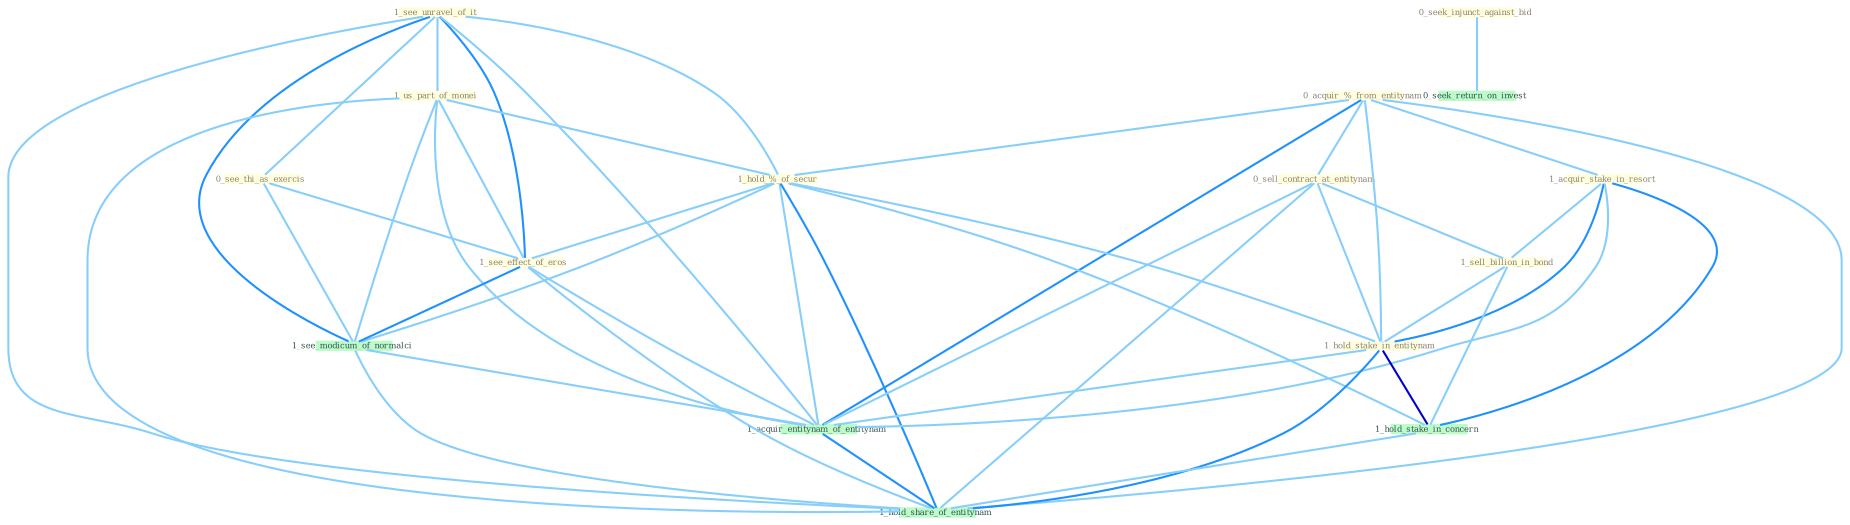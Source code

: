 Graph G{ 
    node
    [shape=polygon,style=filled,width=.5,height=.06,color="#BDFCC9",fixedsize=true,fontsize=4,
    fontcolor="#2f4f4f"];
    {node
    [color="#ffffe0", fontcolor="#8b7d6b"] "1_see_unravel_of_it " "1_us_part_of_monei " "0_acquir_%_from_entitynam " "1_hold_%_of_secur " "0_see_thi_as_exercis " "0_seek_injunct_against_bid " "0_sell_contract_at_entitynam " "1_acquir_stake_in_resort " "1_see_effect_of_eros " "1_sell_billion_in_bond " "1_hold_stake_in_entitynam "}
{node [color="#fff0f5", fontcolor="#b22222"]}
edge [color="#B0E2FF"];

	"1_see_unravel_of_it " -- "1_us_part_of_monei " [w="1", color="#87cefa" ];
	"1_see_unravel_of_it " -- "1_hold_%_of_secur " [w="1", color="#87cefa" ];
	"1_see_unravel_of_it " -- "0_see_thi_as_exercis " [w="1", color="#87cefa" ];
	"1_see_unravel_of_it " -- "1_see_effect_of_eros " [w="2", color="#1e90ff" , len=0.8];
	"1_see_unravel_of_it " -- "1_see_modicum_of_normalci " [w="2", color="#1e90ff" , len=0.8];
	"1_see_unravel_of_it " -- "1_acquir_entitynam_of_entitynam " [w="1", color="#87cefa" ];
	"1_see_unravel_of_it " -- "1_hold_share_of_entitynam " [w="1", color="#87cefa" ];
	"1_us_part_of_monei " -- "1_hold_%_of_secur " [w="1", color="#87cefa" ];
	"1_us_part_of_monei " -- "1_see_effect_of_eros " [w="1", color="#87cefa" ];
	"1_us_part_of_monei " -- "1_see_modicum_of_normalci " [w="1", color="#87cefa" ];
	"1_us_part_of_monei " -- "1_acquir_entitynam_of_entitynam " [w="1", color="#87cefa" ];
	"1_us_part_of_monei " -- "1_hold_share_of_entitynam " [w="1", color="#87cefa" ];
	"0_acquir_%_from_entitynam " -- "1_hold_%_of_secur " [w="1", color="#87cefa" ];
	"0_acquir_%_from_entitynam " -- "0_sell_contract_at_entitynam " [w="1", color="#87cefa" ];
	"0_acquir_%_from_entitynam " -- "1_acquir_stake_in_resort " [w="1", color="#87cefa" ];
	"0_acquir_%_from_entitynam " -- "1_hold_stake_in_entitynam " [w="1", color="#87cefa" ];
	"0_acquir_%_from_entitynam " -- "1_acquir_entitynam_of_entitynam " [w="2", color="#1e90ff" , len=0.8];
	"0_acquir_%_from_entitynam " -- "1_hold_share_of_entitynam " [w="1", color="#87cefa" ];
	"1_hold_%_of_secur " -- "1_see_effect_of_eros " [w="1", color="#87cefa" ];
	"1_hold_%_of_secur " -- "1_hold_stake_in_entitynam " [w="1", color="#87cefa" ];
	"1_hold_%_of_secur " -- "1_hold_stake_in_concern " [w="1", color="#87cefa" ];
	"1_hold_%_of_secur " -- "1_see_modicum_of_normalci " [w="1", color="#87cefa" ];
	"1_hold_%_of_secur " -- "1_acquir_entitynam_of_entitynam " [w="1", color="#87cefa" ];
	"1_hold_%_of_secur " -- "1_hold_share_of_entitynam " [w="2", color="#1e90ff" , len=0.8];
	"0_see_thi_as_exercis " -- "1_see_effect_of_eros " [w="1", color="#87cefa" ];
	"0_see_thi_as_exercis " -- "1_see_modicum_of_normalci " [w="1", color="#87cefa" ];
	"0_seek_injunct_against_bid " -- "0_seek_return_on_invest " [w="1", color="#87cefa" ];
	"0_sell_contract_at_entitynam " -- "1_sell_billion_in_bond " [w="1", color="#87cefa" ];
	"0_sell_contract_at_entitynam " -- "1_hold_stake_in_entitynam " [w="1", color="#87cefa" ];
	"0_sell_contract_at_entitynam " -- "1_acquir_entitynam_of_entitynam " [w="1", color="#87cefa" ];
	"0_sell_contract_at_entitynam " -- "1_hold_share_of_entitynam " [w="1", color="#87cefa" ];
	"1_acquir_stake_in_resort " -- "1_sell_billion_in_bond " [w="1", color="#87cefa" ];
	"1_acquir_stake_in_resort " -- "1_hold_stake_in_entitynam " [w="2", color="#1e90ff" , len=0.8];
	"1_acquir_stake_in_resort " -- "1_hold_stake_in_concern " [w="2", color="#1e90ff" , len=0.8];
	"1_acquir_stake_in_resort " -- "1_acquir_entitynam_of_entitynam " [w="1", color="#87cefa" ];
	"1_see_effect_of_eros " -- "1_see_modicum_of_normalci " [w="2", color="#1e90ff" , len=0.8];
	"1_see_effect_of_eros " -- "1_acquir_entitynam_of_entitynam " [w="1", color="#87cefa" ];
	"1_see_effect_of_eros " -- "1_hold_share_of_entitynam " [w="1", color="#87cefa" ];
	"1_sell_billion_in_bond " -- "1_hold_stake_in_entitynam " [w="1", color="#87cefa" ];
	"1_sell_billion_in_bond " -- "1_hold_stake_in_concern " [w="1", color="#87cefa" ];
	"1_hold_stake_in_entitynam " -- "1_hold_stake_in_concern " [w="3", color="#0000cd" , len=0.6];
	"1_hold_stake_in_entitynam " -- "1_acquir_entitynam_of_entitynam " [w="1", color="#87cefa" ];
	"1_hold_stake_in_entitynam " -- "1_hold_share_of_entitynam " [w="2", color="#1e90ff" , len=0.8];
	"1_hold_stake_in_concern " -- "1_hold_share_of_entitynam " [w="1", color="#87cefa" ];
	"1_see_modicum_of_normalci " -- "1_acquir_entitynam_of_entitynam " [w="1", color="#87cefa" ];
	"1_see_modicum_of_normalci " -- "1_hold_share_of_entitynam " [w="1", color="#87cefa" ];
	"1_acquir_entitynam_of_entitynam " -- "1_hold_share_of_entitynam " [w="2", color="#1e90ff" , len=0.8];
}